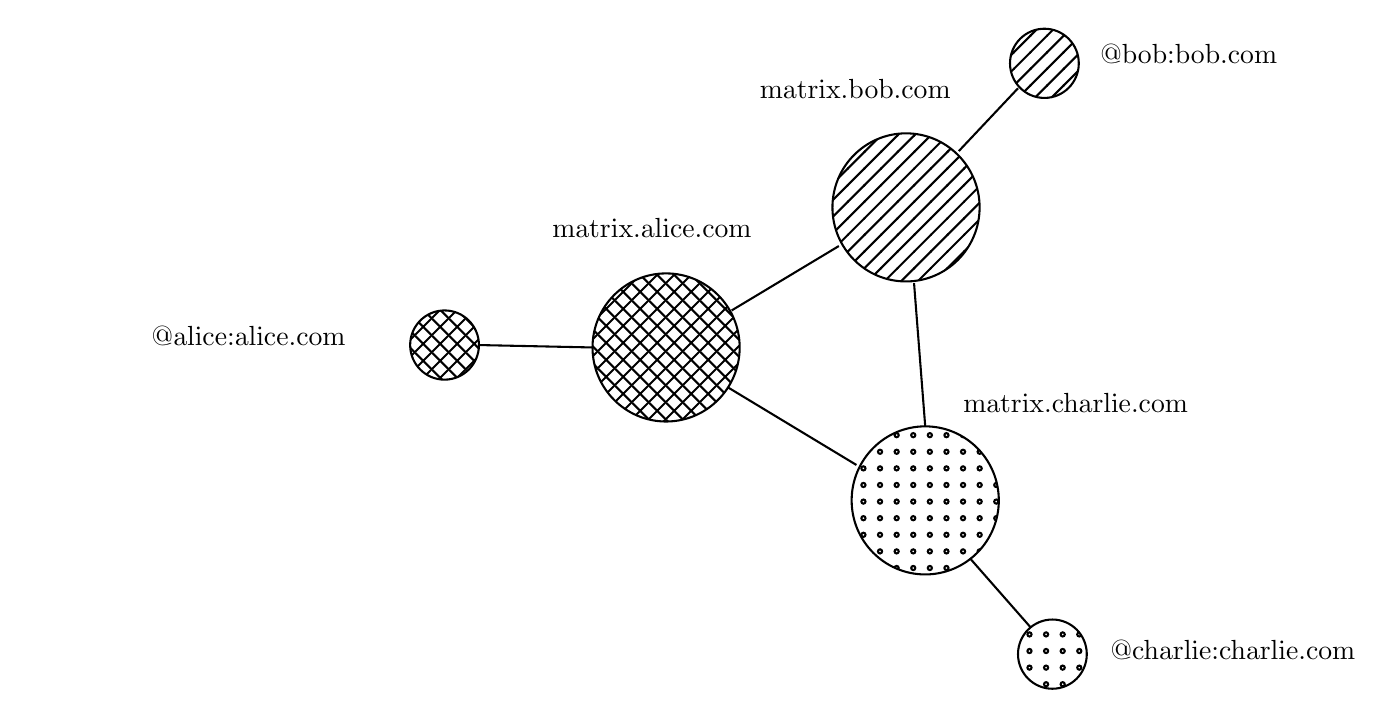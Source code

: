 

% Pattern Info

\tikzset{
    pattern size/.store in=\mcSize,
    pattern size = 5pt,
    pattern thickness/.store in=\mcThickness,
    pattern thickness = 0.3pt,
    pattern radius/.store in=\mcRadius,
    pattern radius = 1pt}
\makeatletter
\pgfutil@ifundefined{pgf@pattern@name@_2eflf89xd}{
    \pgfdeclarepatternformonly[\mcThickness,\mcSize]{_2eflf89xd}
        {\pgfqpoint{0pt}{0pt}}
        {\pgfpoint{\mcSize}{\mcSize}}
        {\pgfpoint{\mcSize}{\mcSize}}
        {
        \pgfsetcolor{\tikz@pattern@color}
        \pgfsetlinewidth{\mcThickness}
        \pgfpathmoveto{\pgfqpoint{0pt}{\mcSize}}
        \pgfpathlineto{\pgfpoint{\mcSize+\mcThickness}{-\mcThickness}}
        \pgfpathmoveto{\pgfqpoint{0pt}{0pt}}
        \pgfpathlineto{\pgfpoint{\mcSize+\mcThickness}{\mcSize+\mcThickness}}
        \pgfusepath{stroke}
    }}
\makeatother

% Pattern Info

\tikzset{
    pattern size/.store in=\mcSize,
    pattern size = 5pt,
    pattern thickness/.store in=\mcThickness,
    pattern thickness = 0.3pt,
    pattern radius/.store in=\mcRadius,
    pattern radius = 1pt}
\makeatletter
\pgfutil@ifundefined{pgf@pattern@name@_a6o28e1ro}{
    \pgfdeclarepatternformonly[\mcThickness,\mcSize]{_a6o28e1ro}
        {\pgfqpoint{0pt}{0pt}}
        {\pgfpoint{\mcSize+\mcThickness}{\mcSize+\mcThickness}}
        {\pgfpoint{\mcSize}{\mcSize}}
        {
        \pgfsetcolor{\tikz@pattern@color}
        \pgfsetlinewidth{\mcThickness}
        \pgfpathmoveto{\pgfqpoint{0pt}{0pt}}
        \pgfpathlineto{\pgfpoint{\mcSize+\mcThickness}{\mcSize+\mcThickness}}
        \pgfusepath{stroke}
    }}
\makeatother

% Pattern Info

\tikzset{
    pattern size/.store in=\mcSize,
    pattern size = 5pt,
    pattern thickness/.store in=\mcThickness,
    pattern thickness = 0.3pt,
    pattern radius/.store in=\mcRadius,
    pattern radius = 1pt}
\makeatletter
\pgfutil@ifundefined{pgf@pattern@name@_zxxkiapd2}{
    \makeatletter
    \pgfdeclarepatternformonly[\mcRadius,\mcThickness,\mcSize]{_zxxkiapd2}
        {\pgfpoint{-0.5*\mcSize}{-0.5*\mcSize}}
        {\pgfpoint{0.5*\mcSize}{0.5*\mcSize}}
        {\pgfpoint{\mcSize}{\mcSize}}
        {
        \pgfsetcolor{\tikz@pattern@color}
        \pgfsetlinewidth{\mcThickness}
        \pgfpathcircle\pgfpointorigin{\mcRadius}
        \pgfusepath{stroke}
    }}
\makeatother

% Pattern Info

\tikzset{
    pattern size/.store in=\mcSize,
    pattern size = 5pt,
    pattern thickness/.store in=\mcThickness,
    pattern thickness = 0.3pt,
    pattern radius/.store in=\mcRadius,
    pattern radius = 1pt}
\makeatletter
\pgfutil@ifundefined{pgf@pattern@name@_7ksk1ug9w}{
    \pgfdeclarepatternformonly[\mcThickness,\mcSize]{_7ksk1ug9w}
        {\pgfqpoint{0pt}{0pt}}
        {\pgfpoint{\mcSize}{\mcSize}}
        {\pgfpoint{\mcSize}{\mcSize}}
        {
        \pgfsetcolor{\tikz@pattern@color}
        \pgfsetlinewidth{\mcThickness}
        \pgfpathmoveto{\pgfqpoint{0pt}{\mcSize}}
        \pgfpathlineto{\pgfpoint{\mcSize+\mcThickness}{-\mcThickness}}
        \pgfpathmoveto{\pgfqpoint{0pt}{0pt}}
        \pgfpathlineto{\pgfpoint{\mcSize+\mcThickness}{\mcSize+\mcThickness}}
        \pgfusepath{stroke}
    }}
\makeatother

% Pattern Info

\tikzset{
    pattern size/.store in=\mcSize,
    pattern size = 5pt,
    pattern thickness/.store in=\mcThickness,
    pattern thickness = 0.3pt,
    pattern radius/.store in=\mcRadius,
    pattern radius = 1pt}
\makeatletter
\pgfutil@ifundefined{pgf@pattern@name@_qh7wu9oqq}{
    \pgfdeclarepatternformonly[\mcThickness,\mcSize]{_qh7wu9oqq}
        {\pgfqpoint{0pt}{0pt}}
        {\pgfpoint{\mcSize+\mcThickness}{\mcSize+\mcThickness}}
        {\pgfpoint{\mcSize}{\mcSize}}
        {
        \pgfsetcolor{\tikz@pattern@color}
        \pgfsetlinewidth{\mcThickness}
        \pgfpathmoveto{\pgfqpoint{0pt}{0pt}}
        \pgfpathlineto{\pgfpoint{\mcSize+\mcThickness}{\mcSize+\mcThickness}}
        \pgfusepath{stroke}
    }}
\makeatother

% Pattern Info

\tikzset{
    pattern size/.store in=\mcSize,
    pattern size = 5pt,
    pattern thickness/.store in=\mcThickness,
    pattern thickness = 0.3pt,
    pattern radius/.store in=\mcRadius,
    pattern radius = 1pt}
\makeatletter
\pgfutil@ifundefined{pgf@pattern@name@_2e10vbjsb}{
    \makeatletter
    \pgfdeclarepatternformonly[\mcRadius,\mcThickness,\mcSize]{_2e10vbjsb}
        {\pgfpoint{-0.5*\mcSize}{-0.5*\mcSize}}
        {\pgfpoint{0.5*\mcSize}{0.5*\mcSize}}
        {\pgfpoint{\mcSize}{\mcSize}}
        {
        \pgfsetcolor{\tikz@pattern@color}
        \pgfsetlinewidth{\mcThickness}
        \pgfpathcircle\pgfpointorigin{\mcRadius}
        \pgfusepath{stroke}
    }}
\makeatother
\tikzset{every picture/.style={line width=0.75pt}} %set default line width to 0.75pt

\begin{tikzpicture}[x=0.75pt,y=0.75pt,yscale=-1,xscale=1]
%uncomment if require: \path (0,580); %set diagram left start at 0, and has height of 580

%Shape: Ellipse [id:dp9373687458561233]
    \draw  [pattern=_2eflf89xd,pattern size=6pt,pattern thickness=0.75pt,pattern radius=0pt, pattern color={rgb, 255:red, 0; green, 0; blue, 0}] (246.86,261.57) .. controls (246.86,241.87) and (262.73,225.89) .. (282.31,225.89) .. controls (301.89,225.89) and (317.76,241.87) .. (317.76,261.57) .. controls (317.76,281.28) and (301.89,297.25) .. (282.31,297.25) .. controls (262.73,297.25) and (246.86,281.28) .. (246.86,261.57) -- cycle ;
%Shape: Ellipse [id:dp21917683521442988]
    \draw  [pattern=_a6o28e1ro,pattern size=6pt,pattern thickness=0.75pt,pattern radius=0pt, pattern color={rgb, 255:red, 0; green, 0; blue, 0}] (362.46,194.09) .. controls (362.46,174.39) and (378.33,158.41) .. (397.91,158.41) .. controls (417.49,158.41) and (433.36,174.39) .. (433.36,194.09) .. controls (433.36,213.8) and (417.49,229.77) .. (397.91,229.77) .. controls (378.33,229.77) and (362.46,213.8) .. (362.46,194.09) -- cycle ;
%Shape: Ellipse [id:dp35337222919510536]
    \draw  [pattern=_zxxkiapd2,pattern size=6pt,pattern thickness=0.75pt,pattern radius=0.75pt, pattern color={rgb, 255:red, 0; green, 0; blue, 0}] (371.71,335.25) .. controls (371.71,315.55) and (387.58,299.58) .. (407.16,299.58) .. controls (426.74,299.58) and (442.61,315.55) .. (442.61,335.25) .. controls (442.61,354.96) and (426.74,370.93) .. (407.16,370.93) .. controls (387.58,370.93) and (371.71,354.96) .. (371.71,335.25) -- cycle ;
%Shape: Ellipse [id:dp012489074208077877]
    \draw  [pattern=_7ksk1ug9w,pattern size=6pt,pattern thickness=0.75pt,pattern radius=0pt, pattern color={rgb, 255:red, 0; green, 0; blue, 0}] (159,260.41) .. controls (159,251.2) and (166.42,243.73) .. (175.57,243.73) .. controls (184.72,243.73) and (192.14,251.2) .. (192.14,260.41) .. controls (192.14,269.62) and (184.72,277.08) .. (175.57,277.08) .. controls (166.42,277.08) and (159,269.62) .. (159,260.41) -- cycle ;
%Shape: Ellipse [id:dp629970923438828]
    \draw  [pattern=_qh7wu9oqq,pattern size=6pt,pattern thickness=0.75pt,pattern radius=0pt, pattern color={rgb, 255:red, 0; green, 0; blue, 0}] (448.01,124.68) .. controls (448.01,115.47) and (455.43,108) .. (464.58,108) .. controls (473.73,108) and (481.15,115.47) .. (481.15,124.68) .. controls (481.15,133.89) and (473.73,141.35) .. (464.58,141.35) .. controls (455.43,141.35) and (448.01,133.89) .. (448.01,124.68) -- cycle ;
%Shape: Ellipse [id:dp16375813237618053]
    \draw  [pattern=_2e10vbjsb,pattern size=6pt,pattern thickness=0.75pt,pattern radius=0.75pt, pattern color={rgb, 255:red, 0; green, 0; blue, 0}] (451.86,409.32) .. controls (451.86,400.11) and (459.28,392.65) .. (468.43,392.65) .. controls (477.58,392.65) and (485,400.11) .. (485,409.32) .. controls (485,418.53) and (477.58,426) .. (468.43,426) .. controls (459.28,426) and (451.86,418.53) .. (451.86,409.32) -- cycle ;
%Straight Lines [id:da21697884743721452]
    \draw    (192.14,260.41) -- (246.86,261.57) ;
%Straight Lines [id:da43988807724258416]
    \draw    (313.91,243.73) -- (365.54,212.71) ;
%Straight Lines [id:da3575969507846568]
    \draw    (374.02,318.19) -- (312.37,280.96) ;
%Straight Lines [id:da3537393507838251]
    \draw    (401.77,230.55) -- (407.16,299.58) ;
%Straight Lines [id:da558329025283854]
    \draw    (451.86,136.7) -- (423.35,166.95) ;
%Straight Lines [id:da3588367968445647]
    \draw    (428.74,363.18) -- (458.03,396.53) ;

% Text Node
    \draw (33,250) node [anchor=north west][inner sep=0.75pt]   [align=left] {@alice:alice.com};
% Text Node
    \draw (490,114) node [anchor=north west][inner sep=0.75pt]   [align=left] {@bob:bob.com};
% Text Node
    \draw (495,401) node [anchor=north west][inner sep=0.75pt]   [align=left] {@charlie:charlie.com};
% Text Node
    \draw (424,282) node [anchor=north west][inner sep=0.75pt]   [align=left] {matrix.charlie.com};
% Text Node
    \draw (326,131) node [anchor=north west][inner sep=0.75pt]   [align=left] {matrix.bob.com};
% Text Node
    \draw (226,198) node [anchor=north west][inner sep=0.75pt]   [align=left] {matrix.alice.com};


\end{tikzpicture}
